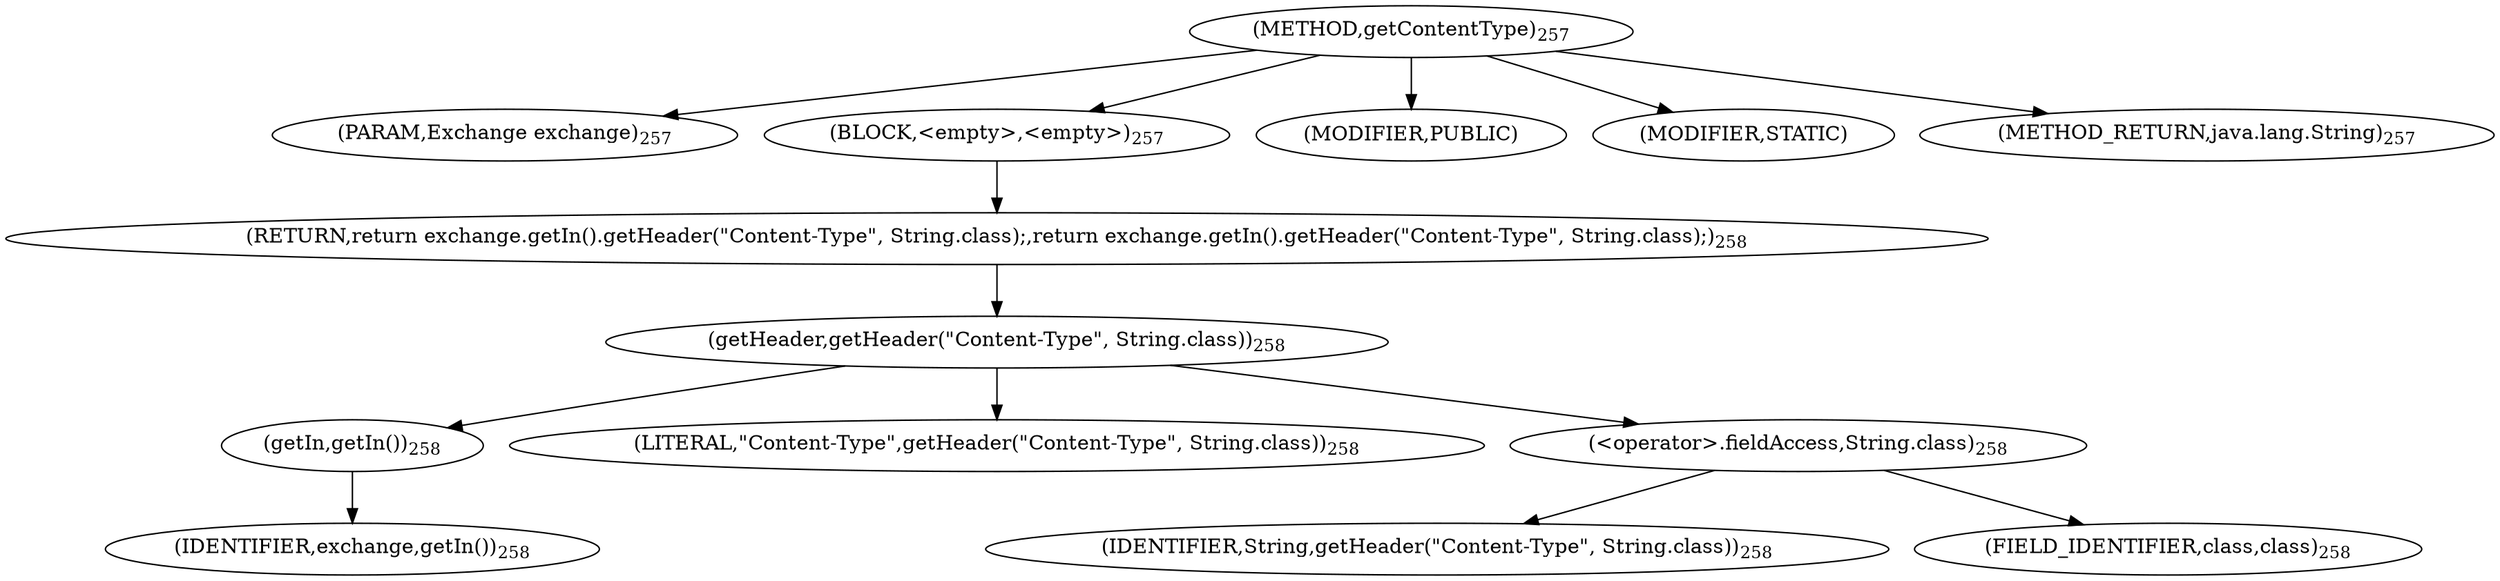 digraph "getContentType" {  
"465" [label = <(METHOD,getContentType)<SUB>257</SUB>> ]
"466" [label = <(PARAM,Exchange exchange)<SUB>257</SUB>> ]
"467" [label = <(BLOCK,&lt;empty&gt;,&lt;empty&gt;)<SUB>257</SUB>> ]
"468" [label = <(RETURN,return exchange.getIn().getHeader(&quot;Content-Type&quot;, String.class);,return exchange.getIn().getHeader(&quot;Content-Type&quot;, String.class);)<SUB>258</SUB>> ]
"469" [label = <(getHeader,getHeader(&quot;Content-Type&quot;, String.class))<SUB>258</SUB>> ]
"470" [label = <(getIn,getIn())<SUB>258</SUB>> ]
"471" [label = <(IDENTIFIER,exchange,getIn())<SUB>258</SUB>> ]
"472" [label = <(LITERAL,&quot;Content-Type&quot;,getHeader(&quot;Content-Type&quot;, String.class))<SUB>258</SUB>> ]
"473" [label = <(&lt;operator&gt;.fieldAccess,String.class)<SUB>258</SUB>> ]
"474" [label = <(IDENTIFIER,String,getHeader(&quot;Content-Type&quot;, String.class))<SUB>258</SUB>> ]
"475" [label = <(FIELD_IDENTIFIER,class,class)<SUB>258</SUB>> ]
"476" [label = <(MODIFIER,PUBLIC)> ]
"477" [label = <(MODIFIER,STATIC)> ]
"478" [label = <(METHOD_RETURN,java.lang.String)<SUB>257</SUB>> ]
  "465" -> "466" 
  "465" -> "467" 
  "465" -> "476" 
  "465" -> "477" 
  "465" -> "478" 
  "467" -> "468" 
  "468" -> "469" 
  "469" -> "470" 
  "469" -> "472" 
  "469" -> "473" 
  "470" -> "471" 
  "473" -> "474" 
  "473" -> "475" 
}
